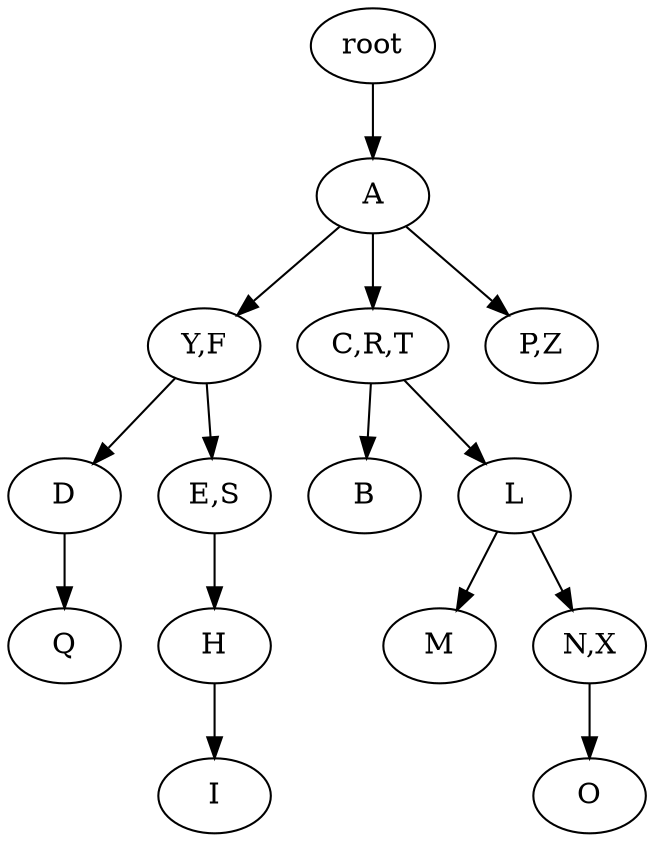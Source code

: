 strict digraph G {
	graph [name=G];
	0	 [label=root];
	1	 [label=A];
	0 -> 1;
	2	 [label="Y,F"];
	1 -> 2;
	3	 [label="C,R,T"];
	1 -> 3;
	7	 [label="P,Z"];
	1 -> 7;
	4	 [label=D];
	2 -> 4;
	5	 [label="E,S"];
	2 -> 5;
	6	 [label=B];
	3 -> 6;
	10	 [label=L];
	3 -> 10;
	15	 [label=Q];
	4 -> 15;
	8	 [label=H];
	5 -> 8;
	9	 [label=I];
	8 -> 9;
	11	 [label=M];
	10 -> 11;
	12	 [label="N,X"];
	10 -> 12;
	13	 [label=O];
	12 -> 13;
}
